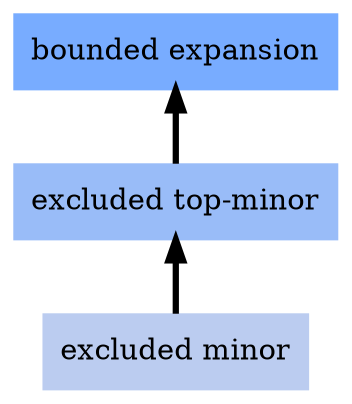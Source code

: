 digraph local_lFz6Ci {
	node [color=lightblue2 style=filled]
	margin=0.04 size="6,6"
	rankdir = BT
	"n_5xOuoQ" [label="excluded minor" URL="/parameters/html/5xOuoQ" color="#bbccf0" shape=box]
	"n_yOZQM5" [label="excluded top-minor" URL="/parameters/html/yOZQM5" color="#99bcf8" shape=box]
	"n_lFz6Ci" [label="bounded expansion" URL="/parameters/html/lFz6Ci" color="#78acff" shape=box]
	"n_yOZQM5" -> "n_lFz6Ci" [label="" decorate=true lblstyle="above, sloped" weight="100" penwidth="3.0"]
	"n_5xOuoQ" -> "n_yOZQM5" [label="" decorate=true lblstyle="above, sloped" weight="100" penwidth="3.0"]
}
